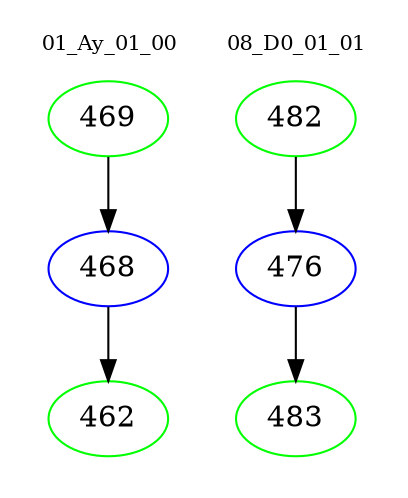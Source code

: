 digraph{
subgraph cluster_0 {
color = white
label = "01_Ay_01_00";
fontsize=10;
T0_469 [label="469", color="green"]
T0_469 -> T0_468 [color="black"]
T0_468 [label="468", color="blue"]
T0_468 -> T0_462 [color="black"]
T0_462 [label="462", color="green"]
}
subgraph cluster_1 {
color = white
label = "08_D0_01_01";
fontsize=10;
T1_482 [label="482", color="green"]
T1_482 -> T1_476 [color="black"]
T1_476 [label="476", color="blue"]
T1_476 -> T1_483 [color="black"]
T1_483 [label="483", color="green"]
}
}
